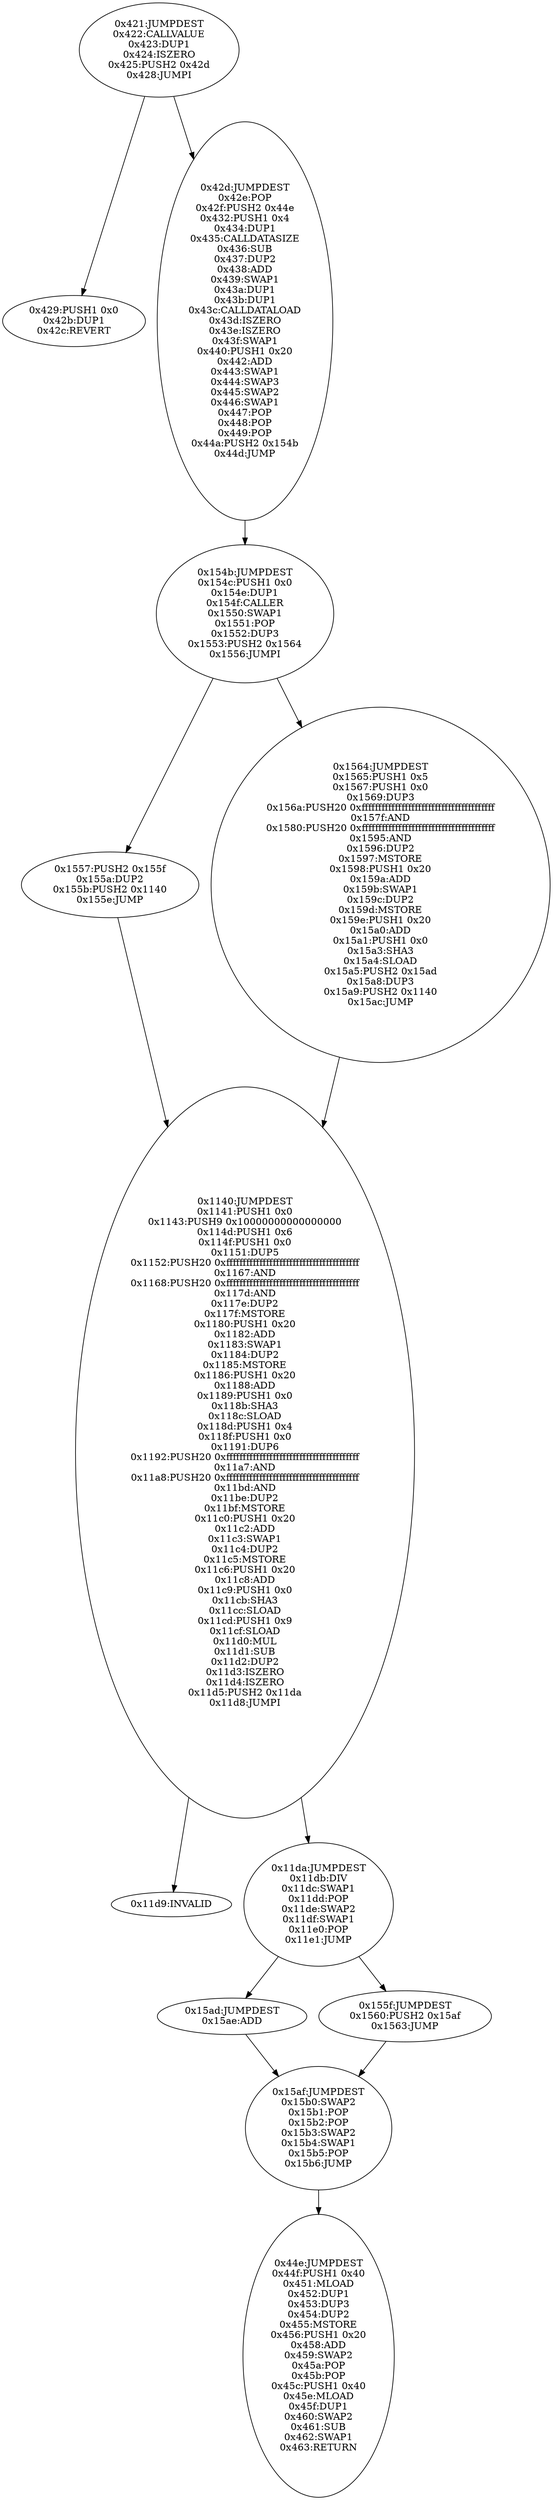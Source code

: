 digraph{
1057[label="0x421:JUMPDEST
0x422:CALLVALUE
0x423:DUP1
0x424:ISZERO
0x425:PUSH2 0x42d
0x428:JUMPI"]
1057 -> 1065
1057 -> 1069
1065[label="0x429:PUSH1 0x0
0x42b:DUP1
0x42c:REVERT"]
1069[label="0x42d:JUMPDEST
0x42e:POP
0x42f:PUSH2 0x44e
0x432:PUSH1 0x4
0x434:DUP1
0x435:CALLDATASIZE
0x436:SUB
0x437:DUP2
0x438:ADD
0x439:SWAP1
0x43a:DUP1
0x43b:DUP1
0x43c:CALLDATALOAD
0x43d:ISZERO
0x43e:ISZERO
0x43f:SWAP1
0x440:PUSH1 0x20
0x442:ADD
0x443:SWAP1
0x444:SWAP3
0x445:SWAP2
0x446:SWAP1
0x447:POP
0x448:POP
0x449:POP
0x44a:PUSH2 0x154b
0x44d:JUMP"]
1069 -> 5451
5451[label="0x154b:JUMPDEST
0x154c:PUSH1 0x0
0x154e:DUP1
0x154f:CALLER
0x1550:SWAP1
0x1551:POP
0x1552:DUP3
0x1553:PUSH2 0x1564
0x1556:JUMPI"]
5451 -> 5463
5451 -> 5476
5463[label="0x1557:PUSH2 0x155f
0x155a:DUP2
0x155b:PUSH2 0x1140
0x155e:JUMP"]
5463 -> 4416
5476[label="0x1564:JUMPDEST
0x1565:PUSH1 0x5
0x1567:PUSH1 0x0
0x1569:DUP3
0x156a:PUSH20 0xffffffffffffffffffffffffffffffffffffffff
0x157f:AND
0x1580:PUSH20 0xffffffffffffffffffffffffffffffffffffffff
0x1595:AND
0x1596:DUP2
0x1597:MSTORE
0x1598:PUSH1 0x20
0x159a:ADD
0x159b:SWAP1
0x159c:DUP2
0x159d:MSTORE
0x159e:PUSH1 0x20
0x15a0:ADD
0x15a1:PUSH1 0x0
0x15a3:SHA3
0x15a4:SLOAD
0x15a5:PUSH2 0x15ad
0x15a8:DUP3
0x15a9:PUSH2 0x1140
0x15ac:JUMP"]
5476 -> 4416
4416[label="0x1140:JUMPDEST
0x1141:PUSH1 0x0
0x1143:PUSH9 0x10000000000000000
0x114d:PUSH1 0x6
0x114f:PUSH1 0x0
0x1151:DUP5
0x1152:PUSH20 0xffffffffffffffffffffffffffffffffffffffff
0x1167:AND
0x1168:PUSH20 0xffffffffffffffffffffffffffffffffffffffff
0x117d:AND
0x117e:DUP2
0x117f:MSTORE
0x1180:PUSH1 0x20
0x1182:ADD
0x1183:SWAP1
0x1184:DUP2
0x1185:MSTORE
0x1186:PUSH1 0x20
0x1188:ADD
0x1189:PUSH1 0x0
0x118b:SHA3
0x118c:SLOAD
0x118d:PUSH1 0x4
0x118f:PUSH1 0x0
0x1191:DUP6
0x1192:PUSH20 0xffffffffffffffffffffffffffffffffffffffff
0x11a7:AND
0x11a8:PUSH20 0xffffffffffffffffffffffffffffffffffffffff
0x11bd:AND
0x11be:DUP2
0x11bf:MSTORE
0x11c0:PUSH1 0x20
0x11c2:ADD
0x11c3:SWAP1
0x11c4:DUP2
0x11c5:MSTORE
0x11c6:PUSH1 0x20
0x11c8:ADD
0x11c9:PUSH1 0x0
0x11cb:SHA3
0x11cc:SLOAD
0x11cd:PUSH1 0x9
0x11cf:SLOAD
0x11d0:MUL
0x11d1:SUB
0x11d2:DUP2
0x11d3:ISZERO
0x11d4:ISZERO
0x11d5:PUSH2 0x11da
0x11d8:JUMPI"]
4416 -> 4569
4416 -> 4570
4569[label="0x11d9:INVALID"]
4570[label="0x11da:JUMPDEST
0x11db:DIV
0x11dc:SWAP1
0x11dd:POP
0x11de:SWAP2
0x11df:SWAP1
0x11e0:POP
0x11e1:JUMP"]
4570 -> 5549
4570 -> 5471
5549[label="0x15ad:JUMPDEST
0x15ae:ADD"]
5549 -> 5551
5551[label="0x15af:JUMPDEST
0x15b0:SWAP2
0x15b1:POP
0x15b2:POP
0x15b3:SWAP2
0x15b4:SWAP1
0x15b5:POP
0x15b6:JUMP"]
5551 -> 1102
5471[label="0x155f:JUMPDEST
0x1560:PUSH2 0x15af
0x1563:JUMP"]
5471 -> 5551
1102[label="0x44e:JUMPDEST
0x44f:PUSH1 0x40
0x451:MLOAD
0x452:DUP1
0x453:DUP3
0x454:DUP2
0x455:MSTORE
0x456:PUSH1 0x20
0x458:ADD
0x459:SWAP2
0x45a:POP
0x45b:POP
0x45c:PUSH1 0x40
0x45e:MLOAD
0x45f:DUP1
0x460:SWAP2
0x461:SUB
0x462:SWAP1
0x463:RETURN"]

}